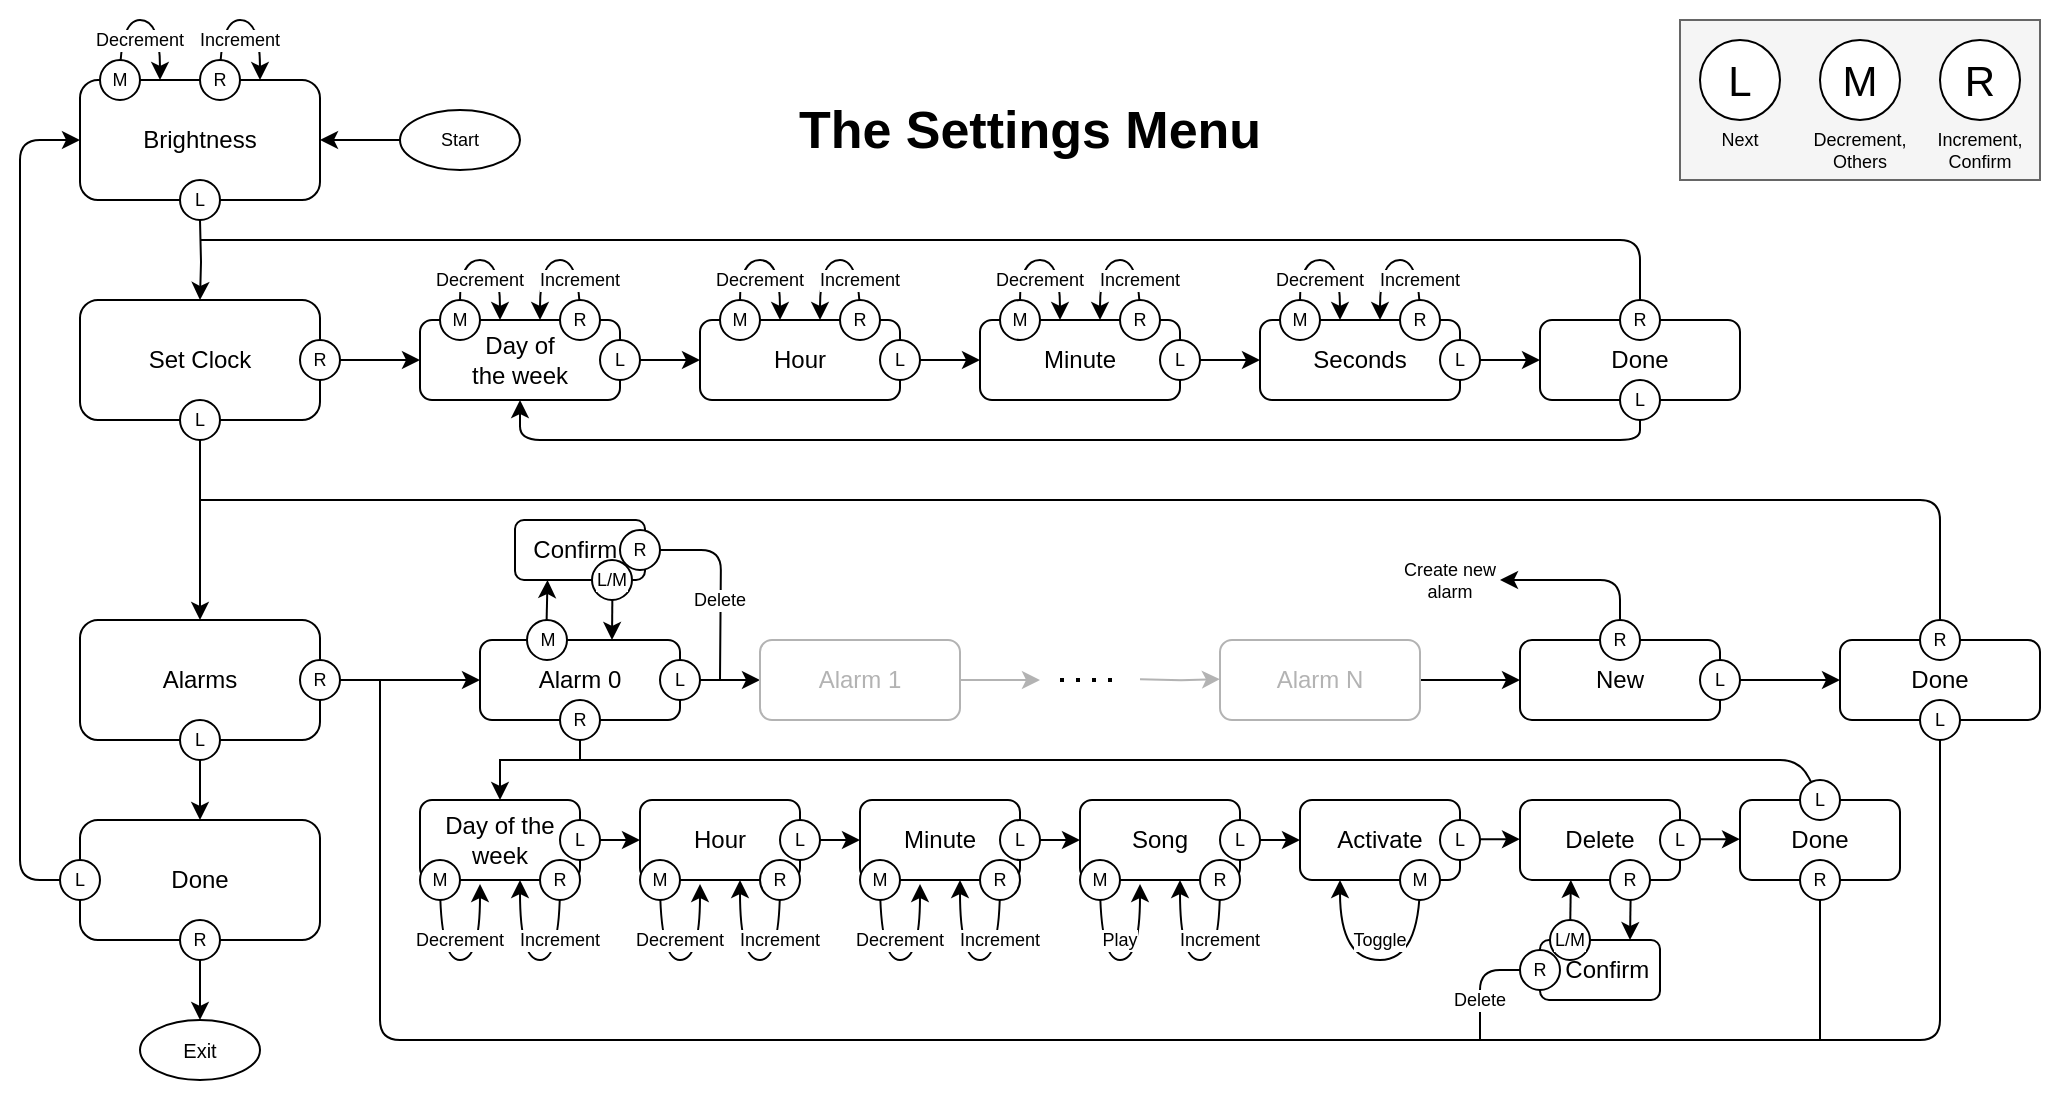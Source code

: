 <mxfile version="14.6.13" type="device"><diagram id="UopFyAFyctkctDDsLGG7" name="Page-1"><mxGraphModel dx="1414" dy="808" grid="1" gridSize="10" guides="1" tooltips="1" connect="1" arrows="1" fold="1" page="1" pageScale="1" pageWidth="1100" pageHeight="850" background="none" math="0" shadow="0"><root><mxCell id="0"/><mxCell id="1" parent="0"/><mxCell id="hLvhhEHHbesqYQhAHQYv-260" value="" style="rounded=0;whiteSpace=wrap;html=1;labelBackgroundColor=#ffffff;fontSize=9;align=left;strokeColor=none;" parent="1" vertex="1"><mxGeometry x="110" y="90" width="1030" height="550" as="geometry"/></mxCell><mxCell id="hLvhhEHHbesqYQhAHQYv-255" value="" style="rounded=0;whiteSpace=wrap;html=1;labelBackgroundColor=#ffffff;fontSize=9;strokeColor=#666666;align=left;fillColor=#f5f5f5;fontColor=#333333;" parent="1" vertex="1"><mxGeometry x="950" y="100" width="180" height="80" as="geometry"/></mxCell><mxCell id="hLvhhEHHbesqYQhAHQYv-7" style="edgeStyle=orthogonalEdgeStyle;rounded=0;orthogonalLoop=1;jettySize=auto;html=1;entryX=0.5;entryY=0;entryDx=0;entryDy=0;" parent="1" target="hLvhhEHHbesqYQhAHQYv-3" edge="1"><mxGeometry relative="1" as="geometry"><mxPoint x="210" y="200" as="sourcePoint"/></mxGeometry></mxCell><mxCell id="hLvhhEHHbesqYQhAHQYv-15" style="edgeStyle=orthogonalEdgeStyle;rounded=0;orthogonalLoop=1;jettySize=auto;html=1;" parent="1" source="hLvhhEHHbesqYQhAHQYv-3" target="hLvhhEHHbesqYQhAHQYv-4" edge="1"><mxGeometry relative="1" as="geometry"/></mxCell><mxCell id="hLvhhEHHbesqYQhAHQYv-24" style="edgeStyle=orthogonalEdgeStyle;rounded=0;orthogonalLoop=1;jettySize=auto;html=1;entryX=0;entryY=0.5;entryDx=0;entryDy=0;" parent="1" source="hLvhhEHHbesqYQhAHQYv-3" edge="1"><mxGeometry relative="1" as="geometry"><mxPoint x="320.0" y="270" as="targetPoint"/></mxGeometry></mxCell><mxCell id="hLvhhEHHbesqYQhAHQYv-3" value="Set Clock" style="rounded=1;whiteSpace=wrap;html=1;" parent="1" vertex="1"><mxGeometry x="150" y="240" width="120" height="60" as="geometry"/></mxCell><mxCell id="hLvhhEHHbesqYQhAHQYv-16" style="edgeStyle=orthogonalEdgeStyle;rounded=0;orthogonalLoop=1;jettySize=auto;html=1;" parent="1" source="hLvhhEHHbesqYQhAHQYv-4" target="hLvhhEHHbesqYQhAHQYv-5" edge="1"><mxGeometry relative="1" as="geometry"/></mxCell><mxCell id="hLvhhEHHbesqYQhAHQYv-141" style="edgeStyle=orthogonalEdgeStyle;rounded=0;orthogonalLoop=1;jettySize=auto;html=1;entryX=0;entryY=0.5;entryDx=0;entryDy=0;fontSize=9;" parent="1" source="hLvhhEHHbesqYQhAHQYv-4" target="hLvhhEHHbesqYQhAHQYv-125" edge="1"><mxGeometry relative="1" as="geometry"/></mxCell><mxCell id="hLvhhEHHbesqYQhAHQYv-4" value="Alarms" style="rounded=1;whiteSpace=wrap;html=1;" parent="1" vertex="1"><mxGeometry x="150" y="400" width="120" height="60" as="geometry"/></mxCell><mxCell id="hLvhhEHHbesqYQhAHQYv-244" style="edgeStyle=orthogonalEdgeStyle;rounded=0;orthogonalLoop=1;jettySize=auto;html=1;fontSize=9;strokeColor=#000000;" parent="1" source="hLvhhEHHbesqYQhAHQYv-5" target="hLvhhEHHbesqYQhAHQYv-243" edge="1"><mxGeometry relative="1" as="geometry"/></mxCell><mxCell id="hLvhhEHHbesqYQhAHQYv-5" value="Done" style="rounded=1;whiteSpace=wrap;html=1;" parent="1" vertex="1"><mxGeometry x="150" y="500" width="120" height="60" as="geometry"/></mxCell><mxCell id="hLvhhEHHbesqYQhAHQYv-27" style="edgeStyle=orthogonalEdgeStyle;rounded=0;orthogonalLoop=1;jettySize=auto;html=1;" parent="1" source="hLvhhEHHbesqYQhAHQYv-21" edge="1"><mxGeometry relative="1" as="geometry"><mxPoint x="740" y="270" as="targetPoint"/></mxGeometry></mxCell><mxCell id="hLvhhEHHbesqYQhAHQYv-21" value="Minute" style="rounded=1;whiteSpace=wrap;html=1;labelBackgroundColor=#ffffff;" parent="1" vertex="1"><mxGeometry x="600" y="250" width="100" height="40" as="geometry"/></mxCell><mxCell id="hLvhhEHHbesqYQhAHQYv-23" value="Done" style="rounded=1;whiteSpace=wrap;html=1;labelBackgroundColor=#ffffff;" parent="1" vertex="1"><mxGeometry x="880" y="250" width="100" height="40" as="geometry"/></mxCell><mxCell id="hLvhhEHHbesqYQhAHQYv-42" value="&lt;font style=&quot;font-size: 21px&quot;&gt;L&lt;/font&gt;" style="ellipse;whiteSpace=wrap;html=1;aspect=fixed;labelBackgroundColor=#ffffff;fontSize=9;" parent="1" vertex="1"><mxGeometry x="960" y="110" width="40" height="40" as="geometry"/></mxCell><mxCell id="hLvhhEHHbesqYQhAHQYv-47" value="R" style="ellipse;whiteSpace=wrap;html=1;aspect=fixed;labelBackgroundColor=#ffffff;fontSize=9;" parent="1" vertex="1"><mxGeometry x="260" y="260" width="20" height="20" as="geometry"/></mxCell><mxCell id="hLvhhEHHbesqYQhAHQYv-48" value="L" style="ellipse;whiteSpace=wrap;html=1;aspect=fixed;labelBackgroundColor=#ffffff;fontSize=9;" parent="1" vertex="1"><mxGeometry x="200" y="290" width="20" height="20" as="geometry"/></mxCell><mxCell id="hLvhhEHHbesqYQhAHQYv-51" value="L" style="ellipse;whiteSpace=wrap;html=1;aspect=fixed;labelBackgroundColor=#ffffff;fontSize=9;" parent="1" vertex="1"><mxGeometry x="920" y="280" width="20" height="20" as="geometry"/></mxCell><mxCell id="hLvhhEHHbesqYQhAHQYv-52" value="L" style="ellipse;whiteSpace=wrap;html=1;aspect=fixed;labelBackgroundColor=#ffffff;fontSize=9;" parent="1" vertex="1"><mxGeometry x="690" y="260" width="20" height="20" as="geometry"/></mxCell><mxCell id="hLvhhEHHbesqYQhAHQYv-53" value="Brightness" style="rounded=1;whiteSpace=wrap;html=1;" parent="1" vertex="1"><mxGeometry x="150" y="130" width="120" height="60" as="geometry"/></mxCell><mxCell id="hLvhhEHHbesqYQhAHQYv-54" value="L" style="ellipse;whiteSpace=wrap;html=1;aspect=fixed;labelBackgroundColor=#ffffff;fontSize=9;" parent="1" vertex="1"><mxGeometry x="200" y="180" width="20" height="20" as="geometry"/></mxCell><mxCell id="hLvhhEHHbesqYQhAHQYv-60" value="" style="curved=1;endArrow=classic;html=1;fontSize=9;" parent="1" edge="1"><mxGeometry width="50" height="50" relative="1" as="geometry"><mxPoint x="170" y="130" as="sourcePoint"/><mxPoint x="190" y="130" as="targetPoint"/><Array as="points"><mxPoint x="170" y="100"/><mxPoint x="190" y="100"/></Array></mxGeometry></mxCell><mxCell id="hLvhhEHHbesqYQhAHQYv-61" value="" style="curved=1;endArrow=classic;html=1;fontSize=9;" parent="1" edge="1"><mxGeometry width="50" height="50" relative="1" as="geometry"><mxPoint x="220" y="130" as="sourcePoint"/><mxPoint x="240" y="130" as="targetPoint"/><Array as="points"><mxPoint x="220" y="100"/><mxPoint x="240" y="100"/></Array></mxGeometry></mxCell><mxCell id="hLvhhEHHbesqYQhAHQYv-62" value="M" style="ellipse;whiteSpace=wrap;html=1;aspect=fixed;labelBackgroundColor=#ffffff;fontSize=9;" parent="1" vertex="1"><mxGeometry x="160" y="120" width="20" height="20" as="geometry"/></mxCell><mxCell id="hLvhhEHHbesqYQhAHQYv-63" value="R" style="ellipse;whiteSpace=wrap;html=1;aspect=fixed;labelBackgroundColor=#ffffff;fontSize=9;" parent="1" vertex="1"><mxGeometry x="210" y="120" width="20" height="20" as="geometry"/></mxCell><mxCell id="hLvhhEHHbesqYQhAHQYv-64" value="Decrement" style="text;html=1;strokeColor=none;fillColor=none;align=center;verticalAlign=middle;whiteSpace=wrap;rounded=0;labelBackgroundColor=#ffffff;fontSize=9;" parent="1" vertex="1"><mxGeometry x="160" y="100" width="40" height="20" as="geometry"/></mxCell><mxCell id="hLvhhEHHbesqYQhAHQYv-65" value="Increment" style="text;html=1;strokeColor=none;fillColor=none;align=center;verticalAlign=middle;whiteSpace=wrap;rounded=0;labelBackgroundColor=#ffffff;fontSize=9;" parent="1" vertex="1"><mxGeometry x="210" y="100" width="40" height="20" as="geometry"/></mxCell><mxCell id="hLvhhEHHbesqYQhAHQYv-79" value="" style="curved=1;endArrow=classic;html=1;fontSize=9;" parent="1" edge="1"><mxGeometry width="50" height="50" relative="1" as="geometry"><mxPoint x="680" y="250" as="sourcePoint"/><mxPoint x="660" y="250" as="targetPoint"/><Array as="points"><mxPoint x="680" y="220"/><mxPoint x="660" y="220"/></Array></mxGeometry></mxCell><mxCell id="hLvhhEHHbesqYQhAHQYv-80" value="" style="curved=1;endArrow=classic;html=1;fontSize=9;startArrow=none;" parent="1" source="hLvhhEHHbesqYQhAHQYv-85" edge="1"><mxGeometry width="50" height="50" relative="1" as="geometry"><mxPoint x="620.0" y="250" as="sourcePoint"/><mxPoint x="640" y="250" as="targetPoint"/><Array as="points"><mxPoint x="620" y="220"/><mxPoint x="640" y="220"/></Array></mxGeometry></mxCell><mxCell id="hLvhhEHHbesqYQhAHQYv-81" value="Decrement" style="text;html=1;strokeColor=none;fillColor=none;align=center;verticalAlign=middle;whiteSpace=wrap;rounded=0;labelBackgroundColor=#ffffff;fontSize=9;" parent="1" vertex="1"><mxGeometry x="610" y="220" width="40" height="20" as="geometry"/></mxCell><mxCell id="hLvhhEHHbesqYQhAHQYv-82" value="Increment" style="text;html=1;strokeColor=none;fillColor=none;align=center;verticalAlign=middle;whiteSpace=wrap;rounded=0;labelBackgroundColor=#ffffff;fontSize=9;" parent="1" vertex="1"><mxGeometry x="660" y="220" width="40" height="20" as="geometry"/></mxCell><mxCell id="hLvhhEHHbesqYQhAHQYv-85" value="M" style="ellipse;whiteSpace=wrap;html=1;aspect=fixed;labelBackgroundColor=#ffffff;fontSize=9;" parent="1" vertex="1"><mxGeometry x="610" y="240" width="20" height="20" as="geometry"/></mxCell><mxCell id="hLvhhEHHbesqYQhAHQYv-86" value="" style="curved=1;endArrow=none;html=1;fontSize=9;" parent="1" target="hLvhhEHHbesqYQhAHQYv-85" edge="1"><mxGeometry width="50" height="50" relative="1" as="geometry"><mxPoint x="620" y="250" as="sourcePoint"/><mxPoint x="640" y="250" as="targetPoint"/><Array as="points"/></mxGeometry></mxCell><mxCell id="hLvhhEHHbesqYQhAHQYv-87" value="R" style="ellipse;whiteSpace=wrap;html=1;aspect=fixed;labelBackgroundColor=#ffffff;fontSize=9;" parent="1" vertex="1"><mxGeometry x="670" y="240" width="20" height="20" as="geometry"/></mxCell><mxCell id="hLvhhEHHbesqYQhAHQYv-90" style="edgeStyle=orthogonalEdgeStyle;rounded=0;orthogonalLoop=1;jettySize=auto;html=1;" parent="1" source="hLvhhEHHbesqYQhAHQYv-91" edge="1"><mxGeometry relative="1" as="geometry"><mxPoint x="600" y="270" as="targetPoint"/></mxGeometry></mxCell><mxCell id="hLvhhEHHbesqYQhAHQYv-91" value="Hour" style="rounded=1;whiteSpace=wrap;html=1;labelBackgroundColor=#ffffff;" parent="1" vertex="1"><mxGeometry x="460" y="250" width="100" height="40" as="geometry"/></mxCell><mxCell id="hLvhhEHHbesqYQhAHQYv-92" value="L" style="ellipse;whiteSpace=wrap;html=1;aspect=fixed;labelBackgroundColor=#ffffff;fontSize=9;" parent="1" vertex="1"><mxGeometry x="550" y="260" width="20" height="20" as="geometry"/></mxCell><mxCell id="hLvhhEHHbesqYQhAHQYv-93" value="" style="curved=1;endArrow=classic;html=1;fontSize=9;" parent="1" edge="1"><mxGeometry width="50" height="50" relative="1" as="geometry"><mxPoint x="540" y="250" as="sourcePoint"/><mxPoint x="520" y="250" as="targetPoint"/><Array as="points"><mxPoint x="540" y="220"/><mxPoint x="520" y="220"/></Array></mxGeometry></mxCell><mxCell id="hLvhhEHHbesqYQhAHQYv-94" value="" style="curved=1;endArrow=classic;html=1;fontSize=9;startArrow=none;" parent="1" source="hLvhhEHHbesqYQhAHQYv-97" edge="1"><mxGeometry width="50" height="50" relative="1" as="geometry"><mxPoint x="480.0" y="250" as="sourcePoint"/><mxPoint x="500" y="250" as="targetPoint"/><Array as="points"><mxPoint x="480" y="220"/><mxPoint x="500" y="220"/></Array></mxGeometry></mxCell><mxCell id="hLvhhEHHbesqYQhAHQYv-95" value="Decrement" style="text;html=1;strokeColor=none;fillColor=none;align=center;verticalAlign=middle;whiteSpace=wrap;rounded=0;labelBackgroundColor=#ffffff;fontSize=9;" parent="1" vertex="1"><mxGeometry x="470" y="220" width="40" height="20" as="geometry"/></mxCell><mxCell id="hLvhhEHHbesqYQhAHQYv-96" value="Increment" style="text;html=1;strokeColor=none;fillColor=none;align=center;verticalAlign=middle;whiteSpace=wrap;rounded=0;labelBackgroundColor=#ffffff;fontSize=9;" parent="1" vertex="1"><mxGeometry x="520" y="220" width="40" height="20" as="geometry"/></mxCell><mxCell id="hLvhhEHHbesqYQhAHQYv-97" value="M" style="ellipse;whiteSpace=wrap;html=1;aspect=fixed;labelBackgroundColor=#ffffff;fontSize=9;" parent="1" vertex="1"><mxGeometry x="470" y="240" width="20" height="20" as="geometry"/></mxCell><mxCell id="hLvhhEHHbesqYQhAHQYv-98" value="" style="curved=1;endArrow=none;html=1;fontSize=9;" parent="1" target="hLvhhEHHbesqYQhAHQYv-97" edge="1"><mxGeometry width="50" height="50" relative="1" as="geometry"><mxPoint x="480" y="250" as="sourcePoint"/><mxPoint x="500" y="250" as="targetPoint"/><Array as="points"/></mxGeometry></mxCell><mxCell id="hLvhhEHHbesqYQhAHQYv-99" value="R" style="ellipse;whiteSpace=wrap;html=1;aspect=fixed;labelBackgroundColor=#ffffff;fontSize=9;" parent="1" vertex="1"><mxGeometry x="530" y="240" width="20" height="20" as="geometry"/></mxCell><mxCell id="hLvhhEHHbesqYQhAHQYv-100" style="edgeStyle=orthogonalEdgeStyle;rounded=0;orthogonalLoop=1;jettySize=auto;html=1;" parent="1" source="hLvhhEHHbesqYQhAHQYv-101" edge="1"><mxGeometry relative="1" as="geometry"><mxPoint x="460" y="270" as="targetPoint"/></mxGeometry></mxCell><mxCell id="hLvhhEHHbesqYQhAHQYv-101" value="&lt;div&gt;Day of &lt;br&gt;&lt;/div&gt;&lt;div&gt;the week&lt;/div&gt;" style="rounded=1;whiteSpace=wrap;html=1;labelBackgroundColor=#ffffff;" parent="1" vertex="1"><mxGeometry x="320" y="250" width="100" height="40" as="geometry"/></mxCell><mxCell id="hLvhhEHHbesqYQhAHQYv-102" value="L" style="ellipse;whiteSpace=wrap;html=1;aspect=fixed;labelBackgroundColor=#ffffff;fontSize=9;" parent="1" vertex="1"><mxGeometry x="410" y="260" width="20" height="20" as="geometry"/></mxCell><mxCell id="hLvhhEHHbesqYQhAHQYv-103" value="" style="curved=1;endArrow=classic;html=1;fontSize=9;" parent="1" edge="1"><mxGeometry width="50" height="50" relative="1" as="geometry"><mxPoint x="400" y="250" as="sourcePoint"/><mxPoint x="380" y="250" as="targetPoint"/><Array as="points"><mxPoint x="400" y="220"/><mxPoint x="380" y="220"/></Array></mxGeometry></mxCell><mxCell id="hLvhhEHHbesqYQhAHQYv-104" value="" style="curved=1;endArrow=classic;html=1;fontSize=9;startArrow=none;" parent="1" source="hLvhhEHHbesqYQhAHQYv-107" edge="1"><mxGeometry width="50" height="50" relative="1" as="geometry"><mxPoint x="340.0" y="250" as="sourcePoint"/><mxPoint x="360" y="250" as="targetPoint"/><Array as="points"><mxPoint x="340" y="220"/><mxPoint x="360" y="220"/></Array></mxGeometry></mxCell><mxCell id="hLvhhEHHbesqYQhAHQYv-105" value="Decrement" style="text;html=1;strokeColor=none;fillColor=none;align=center;verticalAlign=middle;whiteSpace=wrap;rounded=0;labelBackgroundColor=#ffffff;fontSize=9;" parent="1" vertex="1"><mxGeometry x="330" y="220" width="40" height="20" as="geometry"/></mxCell><mxCell id="hLvhhEHHbesqYQhAHQYv-106" value="Increment" style="text;html=1;strokeColor=none;fillColor=none;align=center;verticalAlign=middle;whiteSpace=wrap;rounded=0;labelBackgroundColor=#ffffff;fontSize=9;" parent="1" vertex="1"><mxGeometry x="380" y="220" width="40" height="20" as="geometry"/></mxCell><mxCell id="hLvhhEHHbesqYQhAHQYv-107" value="M" style="ellipse;whiteSpace=wrap;html=1;aspect=fixed;labelBackgroundColor=#ffffff;fontSize=9;" parent="1" vertex="1"><mxGeometry x="330" y="240" width="20" height="20" as="geometry"/></mxCell><mxCell id="hLvhhEHHbesqYQhAHQYv-108" value="" style="curved=1;endArrow=none;html=1;fontSize=9;" parent="1" target="hLvhhEHHbesqYQhAHQYv-107" edge="1"><mxGeometry width="50" height="50" relative="1" as="geometry"><mxPoint x="340" y="250" as="sourcePoint"/><mxPoint x="360" y="250" as="targetPoint"/><Array as="points"/></mxGeometry></mxCell><mxCell id="hLvhhEHHbesqYQhAHQYv-109" value="R" style="ellipse;whiteSpace=wrap;html=1;aspect=fixed;labelBackgroundColor=#ffffff;fontSize=9;" parent="1" vertex="1"><mxGeometry x="390" y="240" width="20" height="20" as="geometry"/></mxCell><mxCell id="hLvhhEHHbesqYQhAHQYv-110" style="edgeStyle=orthogonalEdgeStyle;rounded=0;orthogonalLoop=1;jettySize=auto;html=1;" parent="1" source="hLvhhEHHbesqYQhAHQYv-111" edge="1"><mxGeometry relative="1" as="geometry"><mxPoint x="880" y="270" as="targetPoint"/></mxGeometry></mxCell><mxCell id="hLvhhEHHbesqYQhAHQYv-111" value="Seconds" style="rounded=1;whiteSpace=wrap;html=1;labelBackgroundColor=#ffffff;" parent="1" vertex="1"><mxGeometry x="740" y="250" width="100" height="40" as="geometry"/></mxCell><mxCell id="hLvhhEHHbesqYQhAHQYv-112" value="L" style="ellipse;whiteSpace=wrap;html=1;aspect=fixed;labelBackgroundColor=#ffffff;fontSize=9;" parent="1" vertex="1"><mxGeometry x="830" y="260" width="20" height="20" as="geometry"/></mxCell><mxCell id="hLvhhEHHbesqYQhAHQYv-113" value="" style="curved=1;endArrow=classic;html=1;fontSize=9;" parent="1" edge="1"><mxGeometry width="50" height="50" relative="1" as="geometry"><mxPoint x="820" y="250" as="sourcePoint"/><mxPoint x="800" y="250" as="targetPoint"/><Array as="points"><mxPoint x="820" y="220"/><mxPoint x="800" y="220"/></Array></mxGeometry></mxCell><mxCell id="hLvhhEHHbesqYQhAHQYv-114" value="" style="curved=1;endArrow=classic;html=1;fontSize=9;startArrow=none;" parent="1" source="hLvhhEHHbesqYQhAHQYv-117" edge="1"><mxGeometry width="50" height="50" relative="1" as="geometry"><mxPoint x="760.0" y="250" as="sourcePoint"/><mxPoint x="780" y="250" as="targetPoint"/><Array as="points"><mxPoint x="760" y="220"/><mxPoint x="780" y="220"/></Array></mxGeometry></mxCell><mxCell id="hLvhhEHHbesqYQhAHQYv-115" value="Decrement" style="text;html=1;strokeColor=none;fillColor=none;align=center;verticalAlign=middle;whiteSpace=wrap;rounded=0;labelBackgroundColor=#ffffff;fontSize=9;" parent="1" vertex="1"><mxGeometry x="750" y="220" width="40" height="20" as="geometry"/></mxCell><mxCell id="hLvhhEHHbesqYQhAHQYv-116" value="Increment" style="text;html=1;strokeColor=none;fillColor=none;align=center;verticalAlign=middle;whiteSpace=wrap;rounded=0;labelBackgroundColor=#ffffff;fontSize=9;" parent="1" vertex="1"><mxGeometry x="800" y="220" width="40" height="20" as="geometry"/></mxCell><mxCell id="hLvhhEHHbesqYQhAHQYv-117" value="M" style="ellipse;whiteSpace=wrap;html=1;aspect=fixed;labelBackgroundColor=#ffffff;fontSize=9;" parent="1" vertex="1"><mxGeometry x="750" y="240" width="20" height="20" as="geometry"/></mxCell><mxCell id="hLvhhEHHbesqYQhAHQYv-118" value="" style="curved=1;endArrow=none;html=1;fontSize=9;" parent="1" target="hLvhhEHHbesqYQhAHQYv-117" edge="1"><mxGeometry width="50" height="50" relative="1" as="geometry"><mxPoint x="760" y="250" as="sourcePoint"/><mxPoint x="780" y="250" as="targetPoint"/><Array as="points"/></mxGeometry></mxCell><mxCell id="hLvhhEHHbesqYQhAHQYv-119" value="R" style="ellipse;whiteSpace=wrap;html=1;aspect=fixed;labelBackgroundColor=#ffffff;fontSize=9;" parent="1" vertex="1"><mxGeometry x="810" y="240" width="20" height="20" as="geometry"/></mxCell><mxCell id="hLvhhEHHbesqYQhAHQYv-121" value="" style="endArrow=classic;html=1;fontSize=9;exitX=0.5;exitY=1;exitDx=0;exitDy=0;" parent="1" source="hLvhhEHHbesqYQhAHQYv-51" edge="1"><mxGeometry width="50" height="50" relative="1" as="geometry"><mxPoint x="940" y="310" as="sourcePoint"/><mxPoint x="370" y="290" as="targetPoint"/><Array as="points"><mxPoint x="930" y="310"/><mxPoint x="370" y="310"/></Array></mxGeometry></mxCell><mxCell id="hLvhhEHHbesqYQhAHQYv-123" value="" style="endArrow=none;html=1;fontSize=9;exitX=0.5;exitY=0;exitDx=0;exitDy=0;" parent="1" source="hLvhhEHHbesqYQhAHQYv-23" edge="1"><mxGeometry width="50" height="50" relative="1" as="geometry"><mxPoint x="940" y="210" as="sourcePoint"/><mxPoint x="210" y="210" as="targetPoint"/><Array as="points"><mxPoint x="930" y="210"/></Array></mxGeometry></mxCell><mxCell id="hLvhhEHHbesqYQhAHQYv-124" value="R" style="ellipse;whiteSpace=wrap;html=1;aspect=fixed;labelBackgroundColor=#ffffff;fontSize=9;" parent="1" vertex="1"><mxGeometry x="920" y="240" width="20" height="20" as="geometry"/></mxCell><mxCell id="hLvhhEHHbesqYQhAHQYv-144" style="edgeStyle=orthogonalEdgeStyle;rounded=0;orthogonalLoop=1;jettySize=auto;html=1;fontSize=9;" parent="1" source="hLvhhEHHbesqYQhAHQYv-125" target="hLvhhEHHbesqYQhAHQYv-143" edge="1"><mxGeometry relative="1" as="geometry"/></mxCell><mxCell id="bvakd0Lbu4ZQmy__JOHf-6" style="edgeStyle=orthogonalEdgeStyle;rounded=1;orthogonalLoop=1;jettySize=auto;html=1;endArrow=classic;endFill=1;entryX=0.25;entryY=1;entryDx=0;entryDy=0;exitX=0.331;exitY=0;exitDx=0;exitDy=0;exitPerimeter=0;" parent="1" source="hLvhhEHHbesqYQhAHQYv-125" target="hLvhhEHHbesqYQhAHQYv-135" edge="1"><mxGeometry relative="1" as="geometry"/></mxCell><mxCell id="hLvhhEHHbesqYQhAHQYv-125" value="Alarm 0" style="rounded=1;whiteSpace=wrap;html=1;labelBackgroundColor=#ffffff;" parent="1" vertex="1"><mxGeometry x="350" y="410" width="100" height="40" as="geometry"/></mxCell><mxCell id="hLvhhEHHbesqYQhAHQYv-139" style="edgeStyle=orthogonalEdgeStyle;rounded=0;orthogonalLoop=1;jettySize=auto;html=1;entryX=0;entryY=0.5;entryDx=0;entryDy=0;fontSize=9;" parent="1" source="hLvhhEHHbesqYQhAHQYv-126" edge="1"><mxGeometry relative="1" as="geometry"><mxPoint x="490" y="430" as="targetPoint"/></mxGeometry></mxCell><mxCell id="hLvhhEHHbesqYQhAHQYv-126" value="L" style="ellipse;whiteSpace=wrap;html=1;aspect=fixed;labelBackgroundColor=#ffffff;fontSize=9;" parent="1" vertex="1"><mxGeometry x="440" y="420" width="20" height="20" as="geometry"/></mxCell><mxCell id="hLvhhEHHbesqYQhAHQYv-131" value="M" style="ellipse;whiteSpace=wrap;html=1;aspect=fixed;labelBackgroundColor=#ffffff;fontSize=9;" parent="1" vertex="1"><mxGeometry x="373.5" y="400" width="20" height="20" as="geometry"/></mxCell><mxCell id="bvakd0Lbu4ZQmy__JOHf-4" style="edgeStyle=orthogonalEdgeStyle;orthogonalLoop=1;jettySize=auto;html=1;rounded=1;endArrow=none;endFill=0;" parent="1" source="hLvhhEHHbesqYQhAHQYv-135" edge="1"><mxGeometry relative="1" as="geometry"><mxPoint x="470" y="430" as="targetPoint"/></mxGeometry></mxCell><mxCell id="hLvhhEHHbesqYQhAHQYv-135" value="&amp;nbsp; Confirm&amp;nbsp;" style="rounded=1;whiteSpace=wrap;html=1;labelBackgroundColor=#ffffff;align=left;" parent="1" vertex="1"><mxGeometry x="367.5" y="350" width="65" height="30" as="geometry"/></mxCell><mxCell id="hLvhhEHHbesqYQhAHQYv-142" value="R" style="ellipse;whiteSpace=wrap;html=1;aspect=fixed;labelBackgroundColor=#ffffff;fontSize=9;" parent="1" vertex="1"><mxGeometry x="260" y="420" width="20" height="20" as="geometry"/></mxCell><mxCell id="hLvhhEHHbesqYQhAHQYv-154" style="edgeStyle=orthogonalEdgeStyle;rounded=0;orthogonalLoop=1;jettySize=auto;html=1;fontSize=9;" parent="1" source="hLvhhEHHbesqYQhAHQYv-143" edge="1"><mxGeometry relative="1" as="geometry"><mxPoint x="430" y="510" as="targetPoint"/></mxGeometry></mxCell><mxCell id="hLvhhEHHbesqYQhAHQYv-143" value="Day of the week" style="rounded=1;whiteSpace=wrap;html=1;labelBackgroundColor=#ffffff;" parent="1" vertex="1"><mxGeometry x="320" y="490" width="80" height="40" as="geometry"/></mxCell><mxCell id="hLvhhEHHbesqYQhAHQYv-147" value="" style="curved=1;endArrow=classic;html=1;fontSize=9;entryX=0.375;entryY=1.05;entryDx=0;entryDy=0;entryPerimeter=0;" parent="1" target="hLvhhEHHbesqYQhAHQYv-143" edge="1"><mxGeometry width="50" height="50" relative="1" as="geometry"><mxPoint x="330" y="530" as="sourcePoint"/><mxPoint x="360" y="530" as="targetPoint"/><Array as="points"><mxPoint x="330" y="570"/><mxPoint x="350" y="570"/></Array></mxGeometry></mxCell><mxCell id="hLvhhEHHbesqYQhAHQYv-148" value="" style="curved=1;endArrow=classic;html=1;fontSize=9;entryX=0.375;entryY=1.05;entryDx=0;entryDy=0;entryPerimeter=0;" parent="1" edge="1"><mxGeometry width="50" height="50" relative="1" as="geometry"><mxPoint x="390" y="532" as="sourcePoint"/><mxPoint x="370" y="530" as="targetPoint"/><Array as="points"><mxPoint x="390" y="570"/><mxPoint x="370" y="570"/></Array></mxGeometry></mxCell><mxCell id="hLvhhEHHbesqYQhAHQYv-149" value="M" style="ellipse;whiteSpace=wrap;html=1;aspect=fixed;labelBackgroundColor=#ffffff;fontSize=9;" parent="1" vertex="1"><mxGeometry x="320" y="520" width="20" height="20" as="geometry"/></mxCell><mxCell id="hLvhhEHHbesqYQhAHQYv-150" value="R" style="ellipse;whiteSpace=wrap;html=1;aspect=fixed;labelBackgroundColor=#ffffff;fontSize=9;" parent="1" vertex="1"><mxGeometry x="380" y="520" width="20" height="20" as="geometry"/></mxCell><mxCell id="hLvhhEHHbesqYQhAHQYv-151" value="Decrement" style="text;html=1;strokeColor=none;fillColor=none;align=center;verticalAlign=middle;whiteSpace=wrap;rounded=0;labelBackgroundColor=#ffffff;fontSize=9;" parent="1" vertex="1"><mxGeometry x="320" y="550" width="40" height="20" as="geometry"/></mxCell><mxCell id="hLvhhEHHbesqYQhAHQYv-153" value="Increment" style="text;html=1;strokeColor=none;fillColor=none;align=center;verticalAlign=middle;whiteSpace=wrap;rounded=0;labelBackgroundColor=#ffffff;fontSize=9;" parent="1" vertex="1"><mxGeometry x="370" y="550" width="40" height="20" as="geometry"/></mxCell><mxCell id="hLvhhEHHbesqYQhAHQYv-155" value="L" style="ellipse;whiteSpace=wrap;html=1;aspect=fixed;labelBackgroundColor=#ffffff;fontSize=9;" parent="1" vertex="1"><mxGeometry x="390" y="500" width="20" height="20" as="geometry"/></mxCell><mxCell id="hLvhhEHHbesqYQhAHQYv-156" value="R" style="ellipse;whiteSpace=wrap;html=1;aspect=fixed;labelBackgroundColor=#ffffff;fontSize=9;" parent="1" vertex="1"><mxGeometry x="390" y="440" width="20" height="20" as="geometry"/></mxCell><mxCell id="hLvhhEHHbesqYQhAHQYv-157" style="edgeStyle=orthogonalEdgeStyle;rounded=0;orthogonalLoop=1;jettySize=auto;html=1;fontSize=9;" parent="1" source="hLvhhEHHbesqYQhAHQYv-158" edge="1"><mxGeometry relative="1" as="geometry"><mxPoint x="540" y="510" as="targetPoint"/></mxGeometry></mxCell><mxCell id="hLvhhEHHbesqYQhAHQYv-158" value="Hour" style="rounded=1;whiteSpace=wrap;html=1;labelBackgroundColor=#ffffff;" parent="1" vertex="1"><mxGeometry x="430" y="490" width="80" height="40" as="geometry"/></mxCell><mxCell id="hLvhhEHHbesqYQhAHQYv-159" value="" style="curved=1;endArrow=classic;html=1;fontSize=9;entryX=0.375;entryY=1.05;entryDx=0;entryDy=0;entryPerimeter=0;" parent="1" target="hLvhhEHHbesqYQhAHQYv-158" edge="1"><mxGeometry width="50" height="50" relative="1" as="geometry"><mxPoint x="440" y="530" as="sourcePoint"/><mxPoint x="470" y="530" as="targetPoint"/><Array as="points"><mxPoint x="440" y="570"/><mxPoint x="460" y="570"/></Array></mxGeometry></mxCell><mxCell id="hLvhhEHHbesqYQhAHQYv-160" value="" style="curved=1;endArrow=classic;html=1;fontSize=9;entryX=0.375;entryY=1.05;entryDx=0;entryDy=0;entryPerimeter=0;" parent="1" edge="1"><mxGeometry width="50" height="50" relative="1" as="geometry"><mxPoint x="500" y="532" as="sourcePoint"/><mxPoint x="480" y="530" as="targetPoint"/><Array as="points"><mxPoint x="500" y="570"/><mxPoint x="480" y="570"/></Array></mxGeometry></mxCell><mxCell id="hLvhhEHHbesqYQhAHQYv-161" value="M" style="ellipse;whiteSpace=wrap;html=1;aspect=fixed;labelBackgroundColor=#ffffff;fontSize=9;" parent="1" vertex="1"><mxGeometry x="430" y="520" width="20" height="20" as="geometry"/></mxCell><mxCell id="hLvhhEHHbesqYQhAHQYv-162" value="R" style="ellipse;whiteSpace=wrap;html=1;aspect=fixed;labelBackgroundColor=#ffffff;fontSize=9;" parent="1" vertex="1"><mxGeometry x="490" y="520" width="20" height="20" as="geometry"/></mxCell><mxCell id="hLvhhEHHbesqYQhAHQYv-163" value="Decrement" style="text;html=1;strokeColor=none;fillColor=none;align=center;verticalAlign=middle;whiteSpace=wrap;rounded=0;labelBackgroundColor=#ffffff;fontSize=9;" parent="1" vertex="1"><mxGeometry x="430" y="550" width="40" height="20" as="geometry"/></mxCell><mxCell id="hLvhhEHHbesqYQhAHQYv-164" value="Increment" style="text;html=1;strokeColor=none;fillColor=none;align=center;verticalAlign=middle;whiteSpace=wrap;rounded=0;labelBackgroundColor=#ffffff;fontSize=9;" parent="1" vertex="1"><mxGeometry x="480" y="550" width="40" height="20" as="geometry"/></mxCell><mxCell id="hLvhhEHHbesqYQhAHQYv-165" value="L" style="ellipse;whiteSpace=wrap;html=1;aspect=fixed;labelBackgroundColor=#ffffff;fontSize=9;" parent="1" vertex="1"><mxGeometry x="500" y="500" width="20" height="20" as="geometry"/></mxCell><mxCell id="hLvhhEHHbesqYQhAHQYv-166" style="edgeStyle=orthogonalEdgeStyle;rounded=0;orthogonalLoop=1;jettySize=auto;html=1;fontSize=9;" parent="1" source="hLvhhEHHbesqYQhAHQYv-167" edge="1"><mxGeometry relative="1" as="geometry"><mxPoint x="650" y="510" as="targetPoint"/></mxGeometry></mxCell><mxCell id="hLvhhEHHbesqYQhAHQYv-167" value="Minute" style="rounded=1;whiteSpace=wrap;html=1;labelBackgroundColor=#ffffff;" parent="1" vertex="1"><mxGeometry x="540" y="490" width="80" height="40" as="geometry"/></mxCell><mxCell id="hLvhhEHHbesqYQhAHQYv-168" value="" style="curved=1;endArrow=classic;html=1;fontSize=9;entryX=0.375;entryY=1.05;entryDx=0;entryDy=0;entryPerimeter=0;" parent="1" target="hLvhhEHHbesqYQhAHQYv-167" edge="1"><mxGeometry width="50" height="50" relative="1" as="geometry"><mxPoint x="550" y="530" as="sourcePoint"/><mxPoint x="580" y="530" as="targetPoint"/><Array as="points"><mxPoint x="550" y="570"/><mxPoint x="570" y="570"/></Array></mxGeometry></mxCell><mxCell id="hLvhhEHHbesqYQhAHQYv-169" value="" style="curved=1;endArrow=classic;html=1;fontSize=9;entryX=0.375;entryY=1.05;entryDx=0;entryDy=0;entryPerimeter=0;" parent="1" edge="1"><mxGeometry width="50" height="50" relative="1" as="geometry"><mxPoint x="610" y="532" as="sourcePoint"/><mxPoint x="590" y="530" as="targetPoint"/><Array as="points"><mxPoint x="610" y="570"/><mxPoint x="590" y="570"/></Array></mxGeometry></mxCell><mxCell id="hLvhhEHHbesqYQhAHQYv-170" value="M" style="ellipse;whiteSpace=wrap;html=1;aspect=fixed;labelBackgroundColor=#ffffff;fontSize=9;" parent="1" vertex="1"><mxGeometry x="540" y="520" width="20" height="20" as="geometry"/></mxCell><mxCell id="hLvhhEHHbesqYQhAHQYv-171" value="R" style="ellipse;whiteSpace=wrap;html=1;aspect=fixed;labelBackgroundColor=#ffffff;fontSize=9;" parent="1" vertex="1"><mxGeometry x="600" y="520" width="20" height="20" as="geometry"/></mxCell><mxCell id="hLvhhEHHbesqYQhAHQYv-172" value="Decrement" style="text;html=1;strokeColor=none;fillColor=none;align=center;verticalAlign=middle;whiteSpace=wrap;rounded=0;labelBackgroundColor=#ffffff;fontSize=9;" parent="1" vertex="1"><mxGeometry x="540" y="550" width="40" height="20" as="geometry"/></mxCell><mxCell id="hLvhhEHHbesqYQhAHQYv-173" value="Increment" style="text;html=1;strokeColor=none;fillColor=none;align=center;verticalAlign=middle;whiteSpace=wrap;rounded=0;labelBackgroundColor=#ffffff;fontSize=9;" parent="1" vertex="1"><mxGeometry x="590" y="550" width="40" height="20" as="geometry"/></mxCell><mxCell id="hLvhhEHHbesqYQhAHQYv-174" value="L" style="ellipse;whiteSpace=wrap;html=1;aspect=fixed;labelBackgroundColor=#ffffff;fontSize=9;" parent="1" vertex="1"><mxGeometry x="610" y="500" width="20" height="20" as="geometry"/></mxCell><mxCell id="hLvhhEHHbesqYQhAHQYv-185" value="Activate" style="rounded=1;whiteSpace=wrap;html=1;labelBackgroundColor=#ffffff;" parent="1" vertex="1"><mxGeometry x="760" y="490" width="80" height="40" as="geometry"/></mxCell><mxCell id="hLvhhEHHbesqYQhAHQYv-193" style="edgeStyle=orthogonalEdgeStyle;rounded=0;orthogonalLoop=1;jettySize=auto;html=1;fontSize=9;" parent="1" source="hLvhhEHHbesqYQhAHQYv-194" edge="1"><mxGeometry relative="1" as="geometry"><mxPoint x="760" y="510" as="targetPoint"/></mxGeometry></mxCell><mxCell id="hLvhhEHHbesqYQhAHQYv-194" value="Song" style="rounded=1;whiteSpace=wrap;html=1;labelBackgroundColor=#ffffff;" parent="1" vertex="1"><mxGeometry x="650" y="490" width="80" height="40" as="geometry"/></mxCell><mxCell id="hLvhhEHHbesqYQhAHQYv-195" value="" style="curved=1;endArrow=classic;html=1;fontSize=9;entryX=0.375;entryY=1.05;entryDx=0;entryDy=0;entryPerimeter=0;" parent="1" target="hLvhhEHHbesqYQhAHQYv-194" edge="1"><mxGeometry width="50" height="50" relative="1" as="geometry"><mxPoint x="660" y="530" as="sourcePoint"/><mxPoint x="690" y="530" as="targetPoint"/><Array as="points"><mxPoint x="660" y="570"/><mxPoint x="680" y="570"/></Array></mxGeometry></mxCell><mxCell id="hLvhhEHHbesqYQhAHQYv-196" value="" style="curved=1;endArrow=classic;html=1;fontSize=9;entryX=0.375;entryY=1.05;entryDx=0;entryDy=0;entryPerimeter=0;" parent="1" edge="1"><mxGeometry width="50" height="50" relative="1" as="geometry"><mxPoint x="720" y="532" as="sourcePoint"/><mxPoint x="700" y="530" as="targetPoint"/><Array as="points"><mxPoint x="720" y="570"/><mxPoint x="700" y="570"/></Array></mxGeometry></mxCell><mxCell id="hLvhhEHHbesqYQhAHQYv-197" value="M" style="ellipse;whiteSpace=wrap;html=1;aspect=fixed;labelBackgroundColor=#ffffff;fontSize=9;" parent="1" vertex="1"><mxGeometry x="650" y="520" width="20" height="20" as="geometry"/></mxCell><mxCell id="hLvhhEHHbesqYQhAHQYv-198" value="R" style="ellipse;whiteSpace=wrap;html=1;aspect=fixed;labelBackgroundColor=#ffffff;fontSize=9;" parent="1" vertex="1"><mxGeometry x="710" y="520" width="20" height="20" as="geometry"/></mxCell><mxCell id="hLvhhEHHbesqYQhAHQYv-199" value="Play" style="text;html=1;strokeColor=none;fillColor=none;align=center;verticalAlign=middle;whiteSpace=wrap;rounded=0;labelBackgroundColor=#ffffff;fontSize=9;" parent="1" vertex="1"><mxGeometry x="650" y="550" width="40" height="20" as="geometry"/></mxCell><mxCell id="hLvhhEHHbesqYQhAHQYv-200" value="Increment" style="text;html=1;strokeColor=none;fillColor=none;align=center;verticalAlign=middle;whiteSpace=wrap;rounded=0;labelBackgroundColor=#ffffff;fontSize=9;" parent="1" vertex="1"><mxGeometry x="700" y="550" width="40" height="20" as="geometry"/></mxCell><mxCell id="hLvhhEHHbesqYQhAHQYv-201" value="L" style="ellipse;whiteSpace=wrap;html=1;aspect=fixed;labelBackgroundColor=#ffffff;fontSize=9;" parent="1" vertex="1"><mxGeometry x="720" y="500" width="20" height="20" as="geometry"/></mxCell><mxCell id="hLvhhEHHbesqYQhAHQYv-202" value="" style="curved=1;endArrow=classic;html=1;fontSize=9;exitX=0.75;exitY=1;exitDx=0;exitDy=0;entryX=0.25;entryY=1;entryDx=0;entryDy=0;" parent="1" source="hLvhhEHHbesqYQhAHQYv-185" target="hLvhhEHHbesqYQhAHQYv-185" edge="1"><mxGeometry width="50" height="50" relative="1" as="geometry"><mxPoint x="830" y="580" as="sourcePoint"/><mxPoint x="880" y="530" as="targetPoint"/><Array as="points"><mxPoint x="820" y="570"/><mxPoint x="780" y="570"/></Array></mxGeometry></mxCell><mxCell id="hLvhhEHHbesqYQhAHQYv-203" value="M" style="ellipse;whiteSpace=wrap;html=1;aspect=fixed;labelBackgroundColor=#ffffff;fontSize=9;" parent="1" vertex="1"><mxGeometry x="810" y="520" width="20" height="20" as="geometry"/></mxCell><mxCell id="hLvhhEHHbesqYQhAHQYv-205" value="Toggle" style="text;html=1;strokeColor=none;fillColor=none;align=center;verticalAlign=middle;whiteSpace=wrap;rounded=0;labelBackgroundColor=#ffffff;fontSize=9;" parent="1" vertex="1"><mxGeometry x="780" y="550" width="40" height="20" as="geometry"/></mxCell><mxCell id="hLvhhEHHbesqYQhAHQYv-207" value="Done" style="rounded=1;whiteSpace=wrap;html=1;labelBackgroundColor=#ffffff;" parent="1" vertex="1"><mxGeometry x="980" y="490" width="80" height="40" as="geometry"/></mxCell><mxCell id="hLvhhEHHbesqYQhAHQYv-213" value="" style="endArrow=none;html=1;fontSize=9;entryX=0.5;entryY=0;entryDx=0;entryDy=0;" parent="1" target="hLvhhEHHbesqYQhAHQYv-207" edge="1"><mxGeometry width="50" height="50" relative="1" as="geometry"><mxPoint x="400" y="470" as="sourcePoint"/><mxPoint x="740" y="390" as="targetPoint"/><Array as="points"><mxPoint x="1010" y="470"/></Array></mxGeometry></mxCell><mxCell id="hLvhhEHHbesqYQhAHQYv-214" value="L" style="ellipse;whiteSpace=wrap;html=1;aspect=fixed;labelBackgroundColor=#ffffff;fontSize=9;" parent="1" vertex="1"><mxGeometry x="1010" y="480" width="20" height="20" as="geometry"/></mxCell><mxCell id="hLvhhEHHbesqYQhAHQYv-216" value="" style="endArrow=none;html=1;fontSize=9;exitX=0.5;exitY=1;exitDx=0;exitDy=0;" parent="1" source="hLvhhEHHbesqYQhAHQYv-207" edge="1"><mxGeometry width="50" height="50" relative="1" as="geometry"><mxPoint x="360" y="600" as="sourcePoint"/><mxPoint x="1020" y="610" as="targetPoint"/><Array as="points"><mxPoint x="1020" y="560"/></Array></mxGeometry></mxCell><mxCell id="hLvhhEHHbesqYQhAHQYv-217" value="R" style="ellipse;whiteSpace=wrap;html=1;aspect=fixed;labelBackgroundColor=#ffffff;fontSize=9;" parent="1" vertex="1"><mxGeometry x="1010" y="520" width="20" height="20" as="geometry"/></mxCell><mxCell id="hLvhhEHHbesqYQhAHQYv-227" style="edgeStyle=orthogonalEdgeStyle;rounded=0;orthogonalLoop=1;jettySize=auto;html=1;entryX=0;entryY=0.5;entryDx=0;entryDy=0;fontSize=9;strokeColor=#B3B3B3;" parent="1" source="hLvhhEHHbesqYQhAHQYv-219" edge="1"><mxGeometry relative="1" as="geometry"><mxPoint x="630" y="430" as="targetPoint"/></mxGeometry></mxCell><mxCell id="hLvhhEHHbesqYQhAHQYv-219" value="&lt;font color=&quot;#B3B3B3&quot;&gt;Alarm 1&lt;/font&gt;" style="rounded=1;whiteSpace=wrap;html=1;labelBackgroundColor=#ffffff;strokeColor=#B3B3B3;" parent="1" vertex="1"><mxGeometry x="490" y="410" width="100" height="40" as="geometry"/></mxCell><mxCell id="hLvhhEHHbesqYQhAHQYv-221" value="Delete" style="text;html=1;strokeColor=none;fillColor=none;align=center;verticalAlign=middle;whiteSpace=wrap;rounded=0;labelBackgroundColor=#ffffff;fontSize=9;" parent="1" vertex="1"><mxGeometry x="450" y="380" width="40" height="20" as="geometry"/></mxCell><mxCell id="hLvhhEHHbesqYQhAHQYv-228" value="" style="endArrow=none;dashed=1;html=1;dashPattern=1 3;strokeWidth=2;fontSize=9;" parent="1" edge="1"><mxGeometry width="50" height="50" relative="1" as="geometry"><mxPoint x="640" y="430" as="sourcePoint"/><mxPoint x="670" y="430" as="targetPoint"/></mxGeometry></mxCell><mxCell id="hLvhhEHHbesqYQhAHQYv-232" style="edgeStyle=orthogonalEdgeStyle;rounded=0;orthogonalLoop=1;jettySize=auto;html=1;entryX=0;entryY=0.5;entryDx=0;entryDy=0;fontSize=9;" parent="1" source="hLvhhEHHbesqYQhAHQYv-229" target="hLvhhEHHbesqYQhAHQYv-231" edge="1"><mxGeometry relative="1" as="geometry"/></mxCell><mxCell id="hLvhhEHHbesqYQhAHQYv-229" value="&lt;font color=&quot;#B3B3B3&quot;&gt;Alarm N&lt;/font&gt;" style="rounded=1;whiteSpace=wrap;html=1;labelBackgroundColor=#ffffff;strokeColor=#B3B3B3;" parent="1" vertex="1"><mxGeometry x="720" y="410" width="100" height="40" as="geometry"/></mxCell><mxCell id="hLvhhEHHbesqYQhAHQYv-230" style="edgeStyle=orthogonalEdgeStyle;rounded=0;orthogonalLoop=1;jettySize=auto;html=1;entryX=0;entryY=0.5;entryDx=0;entryDy=0;fontSize=9;strokeColor=#B3B3B3;" parent="1" edge="1"><mxGeometry relative="1" as="geometry"><mxPoint x="680" y="429.58" as="sourcePoint"/><mxPoint x="720" y="429.58" as="targetPoint"/></mxGeometry></mxCell><mxCell id="hLvhhEHHbesqYQhAHQYv-234" style="edgeStyle=orthogonalEdgeStyle;rounded=0;orthogonalLoop=1;jettySize=auto;html=1;entryX=0;entryY=0.5;entryDx=0;entryDy=0;fontSize=9;strokeColor=#000000;" parent="1" source="hLvhhEHHbesqYQhAHQYv-231" target="hLvhhEHHbesqYQhAHQYv-233" edge="1"><mxGeometry relative="1" as="geometry"/></mxCell><mxCell id="hLvhhEHHbesqYQhAHQYv-231" value="New" style="rounded=1;whiteSpace=wrap;html=1;labelBackgroundColor=#ffffff;" parent="1" vertex="1"><mxGeometry x="870" y="410" width="100" height="40" as="geometry"/></mxCell><mxCell id="hLvhhEHHbesqYQhAHQYv-233" value="Done" style="rounded=1;whiteSpace=wrap;html=1;labelBackgroundColor=#ffffff;" parent="1" vertex="1"><mxGeometry x="1030" y="410" width="100" height="40" as="geometry"/></mxCell><mxCell id="hLvhhEHHbesqYQhAHQYv-235" value="" style="endArrow=none;html=1;fontSize=9;strokeColor=#000000;entryX=0.5;entryY=1;entryDx=0;entryDy=0;" parent="1" target="hLvhhEHHbesqYQhAHQYv-233" edge="1"><mxGeometry width="50" height="50" relative="1" as="geometry"><mxPoint x="300" y="430" as="sourcePoint"/><mxPoint x="1090" y="490" as="targetPoint"/><Array as="points"><mxPoint x="300" y="610"/><mxPoint x="1080" y="610"/></Array></mxGeometry></mxCell><mxCell id="hLvhhEHHbesqYQhAHQYv-236" value="L" style="ellipse;whiteSpace=wrap;html=1;aspect=fixed;labelBackgroundColor=#ffffff;fontSize=9;" parent="1" vertex="1"><mxGeometry x="1070" y="440" width="20" height="20" as="geometry"/></mxCell><mxCell id="hLvhhEHHbesqYQhAHQYv-237" value="" style="endArrow=none;html=1;fontSize=9;strokeColor=#000000;entryX=0.5;entryY=0;entryDx=0;entryDy=0;" parent="1" target="hLvhhEHHbesqYQhAHQYv-233" edge="1"><mxGeometry width="50" height="50" relative="1" as="geometry"><mxPoint x="210" y="340" as="sourcePoint"/><mxPoint x="1060" y="350" as="targetPoint"/><Array as="points"><mxPoint x="1080" y="340"/></Array></mxGeometry></mxCell><mxCell id="hLvhhEHHbesqYQhAHQYv-238" value="R" style="ellipse;whiteSpace=wrap;html=1;aspect=fixed;labelBackgroundColor=#ffffff;fontSize=9;" parent="1" vertex="1"><mxGeometry x="1070" y="400" width="20" height="20" as="geometry"/></mxCell><mxCell id="hLvhhEHHbesqYQhAHQYv-239" value="L" style="ellipse;whiteSpace=wrap;html=1;aspect=fixed;labelBackgroundColor=#ffffff;fontSize=9;" parent="1" vertex="1"><mxGeometry x="960" y="420" width="20" height="20" as="geometry"/></mxCell><mxCell id="hLvhhEHHbesqYQhAHQYv-241" value="" style="endArrow=classic;html=1;fontSize=9;strokeColor=#000000;" parent="1" edge="1"><mxGeometry width="50" height="50" relative="1" as="geometry"><mxPoint x="920" y="410" as="sourcePoint"/><mxPoint x="860" y="380" as="targetPoint"/><Array as="points"><mxPoint x="920" y="380"/></Array></mxGeometry></mxCell><mxCell id="hLvhhEHHbesqYQhAHQYv-242" value="Create new alarm" style="text;html=1;strokeColor=none;fillColor=none;align=center;verticalAlign=middle;whiteSpace=wrap;rounded=0;labelBackgroundColor=#ffffff;fontSize=9;" parent="1" vertex="1"><mxGeometry x="810" y="370" width="50" height="20" as="geometry"/></mxCell><mxCell id="hLvhhEHHbesqYQhAHQYv-243" value="&lt;div align=&quot;center&quot;&gt;&lt;font size=&quot;1&quot;&gt;Exit&lt;/font&gt;&lt;/div&gt;" style="ellipse;whiteSpace=wrap;html=1;labelBackgroundColor=#ffffff;fontSize=9;align=center;" parent="1" vertex="1"><mxGeometry x="180" y="600" width="60" height="30" as="geometry"/></mxCell><mxCell id="hLvhhEHHbesqYQhAHQYv-245" value="L" style="ellipse;whiteSpace=wrap;html=1;aspect=fixed;labelBackgroundColor=#ffffff;fontSize=9;" parent="1" vertex="1"><mxGeometry x="200" y="450" width="20" height="20" as="geometry"/></mxCell><mxCell id="hLvhhEHHbesqYQhAHQYv-247" value="R" style="ellipse;whiteSpace=wrap;html=1;aspect=fixed;labelBackgroundColor=#ffffff;fontSize=9;" parent="1" vertex="1"><mxGeometry x="200" y="550" width="20" height="20" as="geometry"/></mxCell><mxCell id="hLvhhEHHbesqYQhAHQYv-248" value="" style="endArrow=classic;html=1;fontSize=9;strokeColor=#000000;exitX=0;exitY=0.5;exitDx=0;exitDy=0;entryX=0;entryY=0.5;entryDx=0;entryDy=0;" parent="1" source="hLvhhEHHbesqYQhAHQYv-5" target="hLvhhEHHbesqYQhAHQYv-53" edge="1"><mxGeometry width="50" height="50" relative="1" as="geometry"><mxPoint x="70" y="530" as="sourcePoint"/><mxPoint x="120" y="480" as="targetPoint"/><Array as="points"><mxPoint x="120" y="530"/><mxPoint x="120" y="160"/></Array></mxGeometry></mxCell><mxCell id="hLvhhEHHbesqYQhAHQYv-249" value="L" style="ellipse;whiteSpace=wrap;html=1;aspect=fixed;labelBackgroundColor=#ffffff;fontSize=9;" parent="1" vertex="1"><mxGeometry x="140" y="520" width="20" height="20" as="geometry"/></mxCell><mxCell id="hLvhhEHHbesqYQhAHQYv-251" style="edgeStyle=orthogonalEdgeStyle;rounded=0;orthogonalLoop=1;jettySize=auto;html=1;entryX=1;entryY=0.5;entryDx=0;entryDy=0;fontSize=9;strokeColor=#000000;" parent="1" source="hLvhhEHHbesqYQhAHQYv-250" target="hLvhhEHHbesqYQhAHQYv-53" edge="1"><mxGeometry relative="1" as="geometry"/></mxCell><mxCell id="hLvhhEHHbesqYQhAHQYv-250" value="Start" style="ellipse;whiteSpace=wrap;html=1;labelBackgroundColor=#ffffff;fontSize=9;align=center;" parent="1" vertex="1"><mxGeometry x="310" y="145" width="60" height="30" as="geometry"/></mxCell><mxCell id="hLvhhEHHbesqYQhAHQYv-254" value="&lt;font style=&quot;font-size: 21px&quot;&gt;M&lt;/font&gt;" style="ellipse;whiteSpace=wrap;html=1;aspect=fixed;labelBackgroundColor=#ffffff;fontSize=9;" parent="1" vertex="1"><mxGeometry x="1020" y="110" width="40" height="40" as="geometry"/></mxCell><mxCell id="hLvhhEHHbesqYQhAHQYv-256" value="&lt;font style=&quot;font-size: 21px&quot;&gt;R&lt;/font&gt;" style="ellipse;whiteSpace=wrap;html=1;aspect=fixed;labelBackgroundColor=#ffffff;fontSize=9;" parent="1" vertex="1"><mxGeometry x="1080" y="110" width="40" height="40" as="geometry"/></mxCell><mxCell id="hLvhhEHHbesqYQhAHQYv-257" value="Next" style="text;html=1;strokeColor=none;fillColor=none;align=center;verticalAlign=middle;whiteSpace=wrap;rounded=0;labelBackgroundColor=none;fontSize=9;" parent="1" vertex="1"><mxGeometry x="960" y="155" width="40" height="10" as="geometry"/></mxCell><mxCell id="hLvhhEHHbesqYQhAHQYv-258" value="&lt;div&gt;&lt;span style=&quot;background-color: transparent&quot;&gt;Decrement,&lt;/span&gt;&lt;/div&gt;&lt;div&gt;&lt;span style=&quot;background-color: transparent&quot;&gt;Others&lt;br&gt;&lt;/span&gt;&lt;/div&gt;" style="text;html=1;strokeColor=none;fillColor=none;align=center;verticalAlign=middle;whiteSpace=wrap;rounded=0;labelBackgroundColor=none;fontSize=9;" parent="1" vertex="1"><mxGeometry x="1020" y="155" width="40" height="20" as="geometry"/></mxCell><mxCell id="hLvhhEHHbesqYQhAHQYv-259" value="&lt;div&gt;Increment,&lt;/div&gt;&lt;div&gt;Confirm&lt;br&gt;&lt;/div&gt;" style="text;html=1;strokeColor=none;fillColor=none;align=center;verticalAlign=middle;whiteSpace=wrap;rounded=0;labelBackgroundColor=none;fontSize=9;" parent="1" vertex="1"><mxGeometry x="1080" y="155" width="40" height="20" as="geometry"/></mxCell><mxCell id="bvakd0Lbu4ZQmy__JOHf-1" value="R" style="ellipse;whiteSpace=wrap;html=1;aspect=fixed;labelBackgroundColor=#ffffff;fontSize=9;" parent="1" vertex="1"><mxGeometry x="910" y="400" width="20" height="20" as="geometry"/></mxCell><mxCell id="bvakd0Lbu4ZQmy__JOHf-7" value="R" style="ellipse;whiteSpace=wrap;html=1;aspect=fixed;labelBackgroundColor=#ffffff;fontSize=9;" parent="1" vertex="1"><mxGeometry x="420" y="355" width="20" height="20" as="geometry"/></mxCell><mxCell id="bvakd0Lbu4ZQmy__JOHf-9" value="&lt;b&gt;&lt;font style=&quot;font-size: 26px&quot;&gt;The Settings Menu&lt;/font&gt;&lt;/b&gt;" style="text;html=1;strokeColor=none;fillColor=none;align=center;verticalAlign=middle;whiteSpace=wrap;rounded=0;" parent="1" vertex="1"><mxGeometry x="475" y="145" width="300" height="20" as="geometry"/></mxCell><mxCell id="cCyotMxgUt_hWHqIOQbL-1" value="Delete" style="rounded=1;whiteSpace=wrap;html=1;labelBackgroundColor=#ffffff;" vertex="1" parent="1"><mxGeometry x="870" y="490" width="80" height="40" as="geometry"/></mxCell><mxCell id="cCyotMxgUt_hWHqIOQbL-7" style="edgeStyle=orthogonalEdgeStyle;rounded=0;orthogonalLoop=1;jettySize=auto;html=1;fontSize=9;" edge="1" parent="1"><mxGeometry relative="1" as="geometry"><mxPoint x="870" y="509.58" as="targetPoint"/><mxPoint x="840" y="509.58" as="sourcePoint"/></mxGeometry></mxCell><mxCell id="hLvhhEHHbesqYQhAHQYv-192" value="L" style="ellipse;whiteSpace=wrap;html=1;aspect=fixed;labelBackgroundColor=#ffffff;fontSize=9;" parent="1" vertex="1"><mxGeometry x="830" y="500" width="20" height="20" as="geometry"/></mxCell><mxCell id="cCyotMxgUt_hWHqIOQbL-8" style="edgeStyle=orthogonalEdgeStyle;rounded=0;orthogonalLoop=1;jettySize=auto;html=1;fontSize=9;" edge="1" parent="1"><mxGeometry relative="1" as="geometry"><mxPoint x="980" y="509.58" as="targetPoint"/><mxPoint x="950" y="509.58" as="sourcePoint"/></mxGeometry></mxCell><mxCell id="cCyotMxgUt_hWHqIOQbL-2" value="L" style="ellipse;whiteSpace=wrap;html=1;aspect=fixed;labelBackgroundColor=#ffffff;fontSize=9;" vertex="1" parent="1"><mxGeometry x="940" y="500" width="20" height="20" as="geometry"/></mxCell><mxCell id="cCyotMxgUt_hWHqIOQbL-9" value="Confirm&amp;nbsp;" style="rounded=1;whiteSpace=wrap;html=1;labelBackgroundColor=#ffffff;align=right;" vertex="1" parent="1"><mxGeometry x="880" y="560" width="60" height="30" as="geometry"/></mxCell><mxCell id="cCyotMxgUt_hWHqIOQbL-16" value="" style="endArrow=none;html=1;exitX=0;exitY=0.5;exitDx=0;exitDy=0;endFill=0;" edge="1" parent="1" source="cCyotMxgUt_hWHqIOQbL-9"><mxGeometry width="50" height="50" relative="1" as="geometry"><mxPoint x="850" y="580" as="sourcePoint"/><mxPoint x="850" y="610" as="targetPoint"/><Array as="points"><mxPoint x="850" y="575"/></Array></mxGeometry></mxCell><mxCell id="cCyotMxgUt_hWHqIOQbL-11" value="R" style="ellipse;whiteSpace=wrap;html=1;aspect=fixed;labelBackgroundColor=#ffffff;fontSize=9;" vertex="1" parent="1"><mxGeometry x="870" y="565" width="20" height="20" as="geometry"/></mxCell><mxCell id="cCyotMxgUt_hWHqIOQbL-17" value="Delete" style="text;html=1;strokeColor=none;fillColor=none;align=center;verticalAlign=middle;whiteSpace=wrap;rounded=0;labelBackgroundColor=#ffffff;fontSize=9;" vertex="1" parent="1"><mxGeometry x="830" y="580" width="40" height="20" as="geometry"/></mxCell><mxCell id="cCyotMxgUt_hWHqIOQbL-21" value="" style="endArrow=classic;html=1;entryX=0.75;entryY=0;entryDx=0;entryDy=0;exitX=0.693;exitY=0.998;exitDx=0;exitDy=0;exitPerimeter=0;" edge="1" parent="1" source="cCyotMxgUt_hWHqIOQbL-1" target="cCyotMxgUt_hWHqIOQbL-9"><mxGeometry width="50" height="50" relative="1" as="geometry"><mxPoint x="920" y="530" as="sourcePoint"/><mxPoint x="970" y="480" as="targetPoint"/></mxGeometry></mxCell><mxCell id="cCyotMxgUt_hWHqIOQbL-23" value="" style="endArrow=classic;html=1;exitX=0.25;exitY=0;exitDx=0;exitDy=0;entryX=0.318;entryY=0.998;entryDx=0;entryDy=0;entryPerimeter=0;" edge="1" parent="1" source="cCyotMxgUt_hWHqIOQbL-9" target="cCyotMxgUt_hWHqIOQbL-1"><mxGeometry width="50" height="50" relative="1" as="geometry"><mxPoint x="890" y="550" as="sourcePoint"/><mxPoint x="940" y="500" as="targetPoint"/></mxGeometry></mxCell><mxCell id="cCyotMxgUt_hWHqIOQbL-4" value="R" style="ellipse;whiteSpace=wrap;html=1;aspect=fixed;labelBackgroundColor=#ffffff;fontSize=9;" vertex="1" parent="1"><mxGeometry x="915" y="520" width="20" height="20" as="geometry"/></mxCell><mxCell id="cCyotMxgUt_hWHqIOQbL-18" value="L/M" style="ellipse;whiteSpace=wrap;html=1;aspect=fixed;labelBackgroundColor=#ffffff;fontSize=9;" vertex="1" parent="1"><mxGeometry x="885" y="550" width="20" height="20" as="geometry"/></mxCell><mxCell id="cCyotMxgUt_hWHqIOQbL-26" value="" style="endArrow=classic;html=1;exitX=0.75;exitY=1;exitDx=0;exitDy=0;entryX=0.66;entryY=0;entryDx=0;entryDy=0;entryPerimeter=0;" edge="1" parent="1" source="hLvhhEHHbesqYQhAHQYv-135" target="hLvhhEHHbesqYQhAHQYv-125"><mxGeometry width="50" height="50" relative="1" as="geometry"><mxPoint x="380" y="440" as="sourcePoint"/><mxPoint x="430" y="390" as="targetPoint"/></mxGeometry></mxCell><mxCell id="cCyotMxgUt_hWHqIOQbL-27" value="L/M" style="ellipse;whiteSpace=wrap;html=1;aspect=fixed;labelBackgroundColor=#ffffff;fontSize=9;" vertex="1" parent="1"><mxGeometry x="406" y="370" width="20" height="20" as="geometry"/></mxCell></root></mxGraphModel></diagram></mxfile>